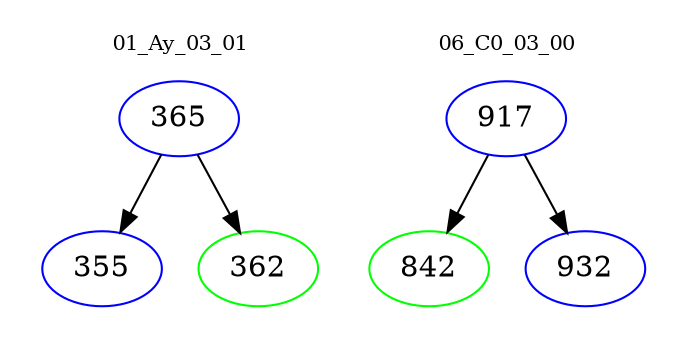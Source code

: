 digraph{
subgraph cluster_0 {
color = white
label = "01_Ay_03_01";
fontsize=10;
T0_365 [label="365", color="blue"]
T0_365 -> T0_355 [color="black"]
T0_355 [label="355", color="blue"]
T0_365 -> T0_362 [color="black"]
T0_362 [label="362", color="green"]
}
subgraph cluster_1 {
color = white
label = "06_C0_03_00";
fontsize=10;
T1_917 [label="917", color="blue"]
T1_917 -> T1_842 [color="black"]
T1_842 [label="842", color="green"]
T1_917 -> T1_932 [color="black"]
T1_932 [label="932", color="blue"]
}
}
